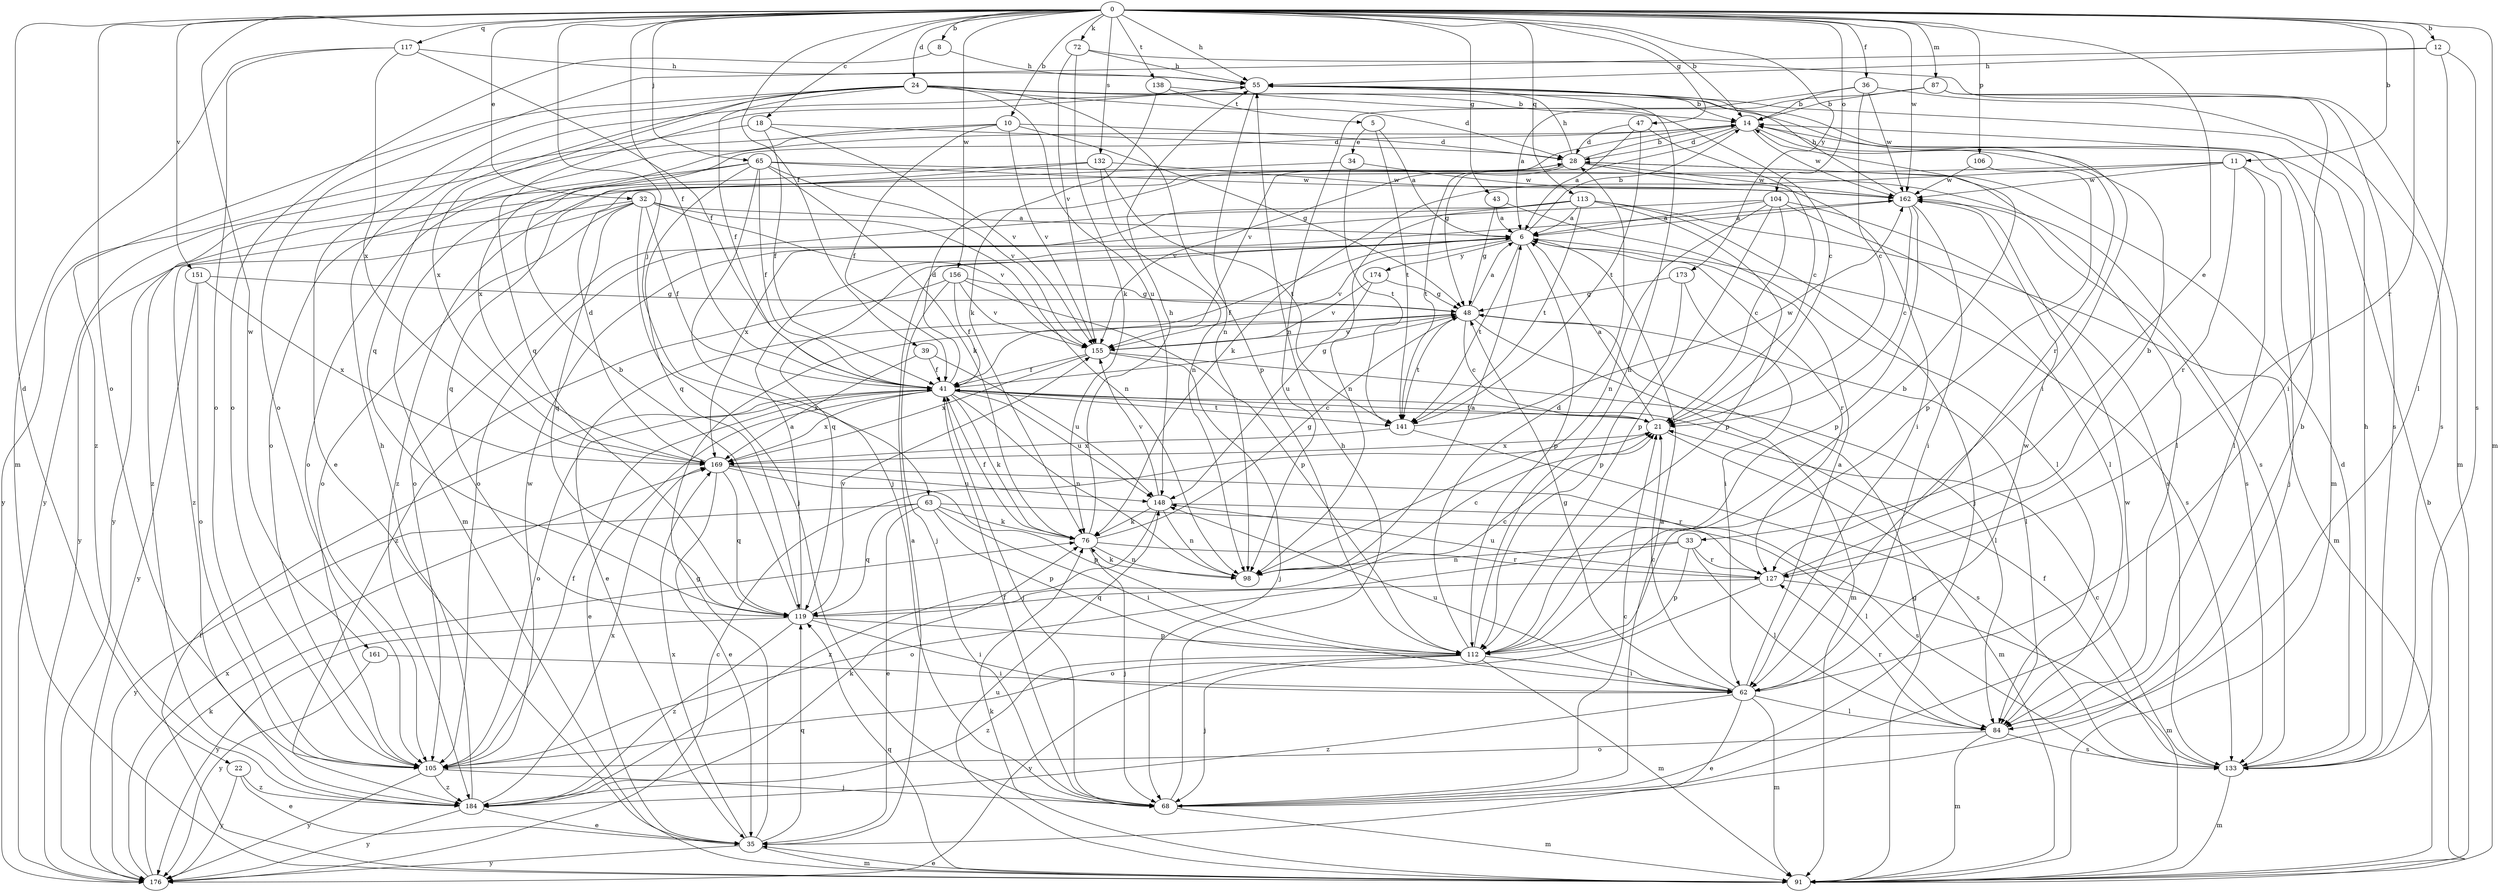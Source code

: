 strict digraph  {
0;
5;
6;
8;
10;
11;
12;
14;
18;
21;
22;
24;
28;
32;
33;
34;
35;
36;
39;
41;
43;
47;
48;
55;
62;
63;
65;
68;
72;
76;
84;
87;
91;
98;
104;
105;
106;
112;
113;
117;
119;
127;
132;
133;
138;
141;
148;
151;
155;
156;
161;
162;
169;
173;
174;
176;
184;
0 -> 8  [label=b];
0 -> 10  [label=b];
0 -> 11  [label=b];
0 -> 12  [label=b];
0 -> 14  [label=b];
0 -> 18  [label=c];
0 -> 22  [label=d];
0 -> 24  [label=d];
0 -> 32  [label=e];
0 -> 33  [label=e];
0 -> 36  [label=f];
0 -> 39  [label=f];
0 -> 41  [label=f];
0 -> 43  [label=g];
0 -> 47  [label=g];
0 -> 55  [label=h];
0 -> 63  [label=j];
0 -> 65  [label=j];
0 -> 72  [label=k];
0 -> 87  [label=m];
0 -> 91  [label=m];
0 -> 104  [label=o];
0 -> 105  [label=o];
0 -> 106  [label=p];
0 -> 113  [label=q];
0 -> 117  [label=q];
0 -> 127  [label=r];
0 -> 132  [label=s];
0 -> 138  [label=t];
0 -> 151  [label=v];
0 -> 156  [label=w];
0 -> 161  [label=w];
0 -> 162  [label=w];
0 -> 173  [label=y];
5 -> 6  [label=a];
5 -> 34  [label=e];
5 -> 141  [label=t];
6 -> 14  [label=b];
6 -> 41  [label=f];
6 -> 112  [label=p];
6 -> 119  [label=q];
6 -> 127  [label=r];
6 -> 133  [label=s];
6 -> 141  [label=t];
6 -> 155  [label=v];
6 -> 174  [label=y];
8 -> 55  [label=h];
8 -> 105  [label=o];
10 -> 28  [label=d];
10 -> 41  [label=f];
10 -> 48  [label=g];
10 -> 105  [label=o];
10 -> 155  [label=v];
10 -> 176  [label=y];
11 -> 68  [label=j];
11 -> 76  [label=k];
11 -> 84  [label=l];
11 -> 127  [label=r];
11 -> 162  [label=w];
11 -> 176  [label=y];
12 -> 55  [label=h];
12 -> 84  [label=l];
12 -> 105  [label=o];
12 -> 133  [label=s];
14 -> 28  [label=d];
14 -> 48  [label=g];
14 -> 127  [label=r];
14 -> 155  [label=v];
14 -> 162  [label=w];
14 -> 169  [label=x];
18 -> 28  [label=d];
18 -> 41  [label=f];
18 -> 155  [label=v];
18 -> 176  [label=y];
21 -> 6  [label=a];
21 -> 41  [label=f];
21 -> 91  [label=m];
21 -> 169  [label=x];
22 -> 35  [label=e];
22 -> 176  [label=y];
22 -> 184  [label=z];
24 -> 14  [label=b];
24 -> 28  [label=d];
24 -> 35  [label=e];
24 -> 41  [label=f];
24 -> 62  [label=i];
24 -> 112  [label=p];
24 -> 119  [label=q];
24 -> 148  [label=u];
24 -> 169  [label=x];
24 -> 184  [label=z];
28 -> 14  [label=b];
28 -> 55  [label=h];
28 -> 62  [label=i];
28 -> 84  [label=l];
28 -> 141  [label=t];
28 -> 155  [label=v];
28 -> 162  [label=w];
32 -> 6  [label=a];
32 -> 41  [label=f];
32 -> 68  [label=j];
32 -> 98  [label=n];
32 -> 105  [label=o];
32 -> 119  [label=q];
32 -> 155  [label=v];
32 -> 176  [label=y];
32 -> 184  [label=z];
33 -> 84  [label=l];
33 -> 98  [label=n];
33 -> 105  [label=o];
33 -> 112  [label=p];
33 -> 127  [label=r];
34 -> 141  [label=t];
34 -> 162  [label=w];
34 -> 184  [label=z];
35 -> 6  [label=a];
35 -> 48  [label=g];
35 -> 91  [label=m];
35 -> 119  [label=q];
35 -> 169  [label=x];
35 -> 176  [label=y];
36 -> 14  [label=b];
36 -> 21  [label=c];
36 -> 98  [label=n];
36 -> 133  [label=s];
36 -> 162  [label=w];
39 -> 41  [label=f];
39 -> 148  [label=u];
39 -> 169  [label=x];
41 -> 21  [label=c];
41 -> 28  [label=d];
41 -> 35  [label=e];
41 -> 48  [label=g];
41 -> 68  [label=j];
41 -> 76  [label=k];
41 -> 98  [label=n];
41 -> 105  [label=o];
41 -> 141  [label=t];
41 -> 148  [label=u];
41 -> 169  [label=x];
43 -> 6  [label=a];
43 -> 48  [label=g];
43 -> 84  [label=l];
47 -> 6  [label=a];
47 -> 21  [label=c];
47 -> 28  [label=d];
47 -> 141  [label=t];
48 -> 6  [label=a];
48 -> 21  [label=c];
48 -> 35  [label=e];
48 -> 84  [label=l];
48 -> 91  [label=m];
48 -> 141  [label=t];
48 -> 155  [label=v];
55 -> 14  [label=b];
55 -> 91  [label=m];
55 -> 98  [label=n];
55 -> 119  [label=q];
62 -> 6  [label=a];
62 -> 21  [label=c];
62 -> 35  [label=e];
62 -> 48  [label=g];
62 -> 84  [label=l];
62 -> 91  [label=m];
62 -> 148  [label=u];
62 -> 162  [label=w];
62 -> 184  [label=z];
63 -> 35  [label=e];
63 -> 62  [label=i];
63 -> 76  [label=k];
63 -> 84  [label=l];
63 -> 112  [label=p];
63 -> 119  [label=q];
63 -> 176  [label=y];
65 -> 41  [label=f];
65 -> 68  [label=j];
65 -> 76  [label=k];
65 -> 91  [label=m];
65 -> 105  [label=o];
65 -> 119  [label=q];
65 -> 133  [label=s];
65 -> 155  [label=v];
65 -> 162  [label=w];
68 -> 6  [label=a];
68 -> 21  [label=c];
68 -> 41  [label=f];
68 -> 55  [label=h];
68 -> 91  [label=m];
68 -> 162  [label=w];
72 -> 55  [label=h];
72 -> 76  [label=k];
72 -> 91  [label=m];
72 -> 155  [label=v];
76 -> 41  [label=f];
76 -> 48  [label=g];
76 -> 55  [label=h];
76 -> 68  [label=j];
76 -> 98  [label=n];
76 -> 127  [label=r];
84 -> 14  [label=b];
84 -> 91  [label=m];
84 -> 105  [label=o];
84 -> 127  [label=r];
84 -> 133  [label=s];
87 -> 6  [label=a];
87 -> 14  [label=b];
87 -> 62  [label=i];
87 -> 133  [label=s];
91 -> 14  [label=b];
91 -> 35  [label=e];
91 -> 41  [label=f];
91 -> 48  [label=g];
91 -> 76  [label=k];
91 -> 119  [label=q];
91 -> 148  [label=u];
98 -> 6  [label=a];
98 -> 21  [label=c];
98 -> 76  [label=k];
104 -> 6  [label=a];
104 -> 21  [label=c];
104 -> 84  [label=l];
104 -> 98  [label=n];
104 -> 105  [label=o];
104 -> 112  [label=p];
104 -> 133  [label=s];
105 -> 41  [label=f];
105 -> 68  [label=j];
105 -> 162  [label=w];
105 -> 176  [label=y];
105 -> 184  [label=z];
106 -> 112  [label=p];
106 -> 162  [label=w];
112 -> 14  [label=b];
112 -> 28  [label=d];
112 -> 55  [label=h];
112 -> 62  [label=i];
112 -> 68  [label=j];
112 -> 91  [label=m];
112 -> 176  [label=y];
112 -> 184  [label=z];
113 -> 6  [label=a];
113 -> 68  [label=j];
113 -> 91  [label=m];
113 -> 98  [label=n];
113 -> 105  [label=o];
113 -> 112  [label=p];
113 -> 141  [label=t];
113 -> 169  [label=x];
117 -> 41  [label=f];
117 -> 55  [label=h];
117 -> 91  [label=m];
117 -> 105  [label=o];
117 -> 169  [label=x];
119 -> 6  [label=a];
119 -> 14  [label=b];
119 -> 21  [label=c];
119 -> 62  [label=i];
119 -> 112  [label=p];
119 -> 155  [label=v];
119 -> 176  [label=y];
119 -> 184  [label=z];
127 -> 14  [label=b];
127 -> 91  [label=m];
127 -> 105  [label=o];
127 -> 119  [label=q];
127 -> 148  [label=u];
132 -> 98  [label=n];
132 -> 119  [label=q];
132 -> 141  [label=t];
132 -> 162  [label=w];
132 -> 184  [label=z];
133 -> 21  [label=c];
133 -> 28  [label=d];
133 -> 41  [label=f];
133 -> 55  [label=h];
133 -> 91  [label=m];
138 -> 21  [label=c];
138 -> 76  [label=k];
138 -> 5  [label=t];
141 -> 133  [label=s];
141 -> 162  [label=w];
141 -> 169  [label=x];
148 -> 76  [label=k];
148 -> 98  [label=n];
148 -> 133  [label=s];
148 -> 155  [label=v];
148 -> 184  [label=z];
151 -> 48  [label=g];
151 -> 105  [label=o];
151 -> 169  [label=x];
151 -> 176  [label=y];
155 -> 41  [label=f];
155 -> 68  [label=j];
155 -> 84  [label=l];
155 -> 169  [label=x];
156 -> 41  [label=f];
156 -> 48  [label=g];
156 -> 68  [label=j];
156 -> 112  [label=p];
156 -> 155  [label=v];
156 -> 184  [label=z];
161 -> 62  [label=i];
161 -> 176  [label=y];
162 -> 6  [label=a];
162 -> 21  [label=c];
162 -> 55  [label=h];
162 -> 62  [label=i];
162 -> 112  [label=p];
162 -> 133  [label=s];
169 -> 28  [label=d];
169 -> 35  [label=e];
169 -> 112  [label=p];
169 -> 119  [label=q];
169 -> 127  [label=r];
169 -> 148  [label=u];
173 -> 48  [label=g];
173 -> 62  [label=i];
173 -> 112  [label=p];
174 -> 48  [label=g];
174 -> 148  [label=u];
174 -> 155  [label=v];
176 -> 21  [label=c];
176 -> 76  [label=k];
176 -> 169  [label=x];
184 -> 35  [label=e];
184 -> 55  [label=h];
184 -> 76  [label=k];
184 -> 169  [label=x];
184 -> 176  [label=y];
}
